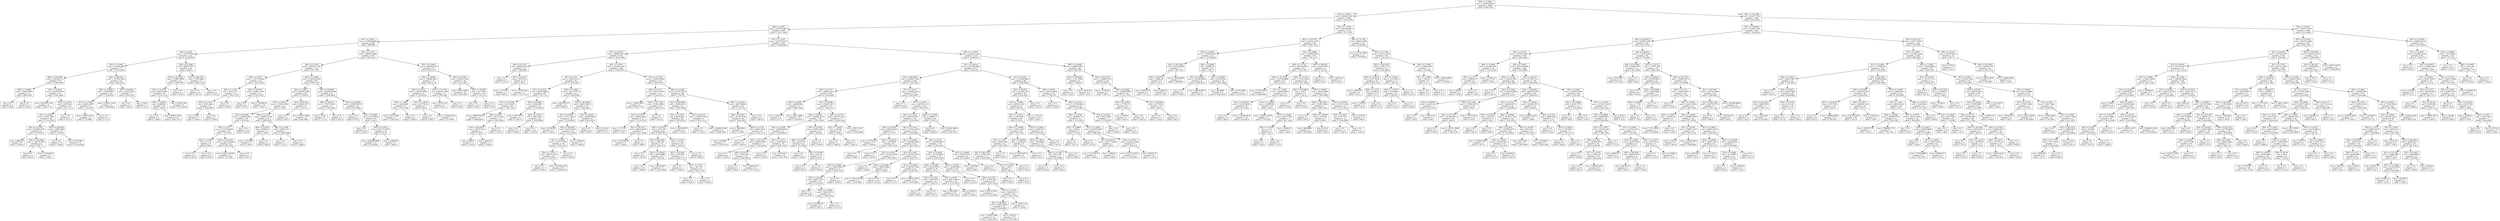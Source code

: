 digraph Tree {
node [shape=box] ;
0 [label="X[0] <= 0.3482\nmse = 332840.9158\nsamples = 2000\nvalue = 996.6795"] ;
1 [label="X[1] <= 0.9523\nmse = 300822.5147\nsamples = 1061\nvalue = 1159.1678"] ;
0 -> 1 [labeldistance=2.5, labelangle=45, headlabel="True"] ;
2 [label="X[8] <= 6.803\nmse = 279970.5665\nsamples = 909\nvalue = 1231.3366"] ;
1 -> 2 ;
3 [label="X[1] <= 0.8297\nmse = 313830.9998\nsamples = 286\nvalue = 984.986"] ;
2 -> 3 ;
4 [label="X[3] <= 0.592\nmse = 247079.691\nsamples = 121\nvalue = 1229.8595"] ;
3 -> 4 ;
5 [label="X[3] <= 0.5082\nmse = 273401.608\nsamples = 77\nvalue = 1078.6364"] ;
4 -> 5 ;
6 [label="X[2] <= 82.9978\nmse = 230194.515\nsamples = 56\nvalue = 1248.1964"] ;
5 -> 6 ;
7 [label="X[8] <= 2.8959\nmse = 72061.8843\nsamples = 11\nvalue = 660.5455"] ;
6 -> 7 ;
8 [label="mse = 0.0\nsamples = 9\nvalue = 534.0"] ;
7 -> 8 ;
9 [label="mse = 0.0\nsamples = 2\nvalue = 1230.0"] ;
7 -> 9 ;
10 [label="X[1] <= 0.8203\nmse = 163799.5091\nsamples = 45\nvalue = 1391.8444"] ;
6 -> 10 ;
11 [label="mse = 425708.1728\nsamples = 9\nvalue = 1050.7778"] ;
10 -> 11 ;
12 [label="X[3] <= 0.4475\nmse = 61970.321\nsamples = 36\nvalue = 1477.1111"] ;
10 -> 12 ;
13 [label="X[1] <= 0.8203\nmse = 51247.6657\nsamples = 33\nvalue = 1514.0303"] ;
12 -> 13 ;
14 [label="X[4] <= 42.3527\nmse = 181082.3594\nsamples = 8\nvalue = 1379.875"] ;
13 -> 14 ;
15 [label="mse = 59643.0\nsamples = 4\nvalue = 1662.0"] ;
14 -> 15 ;
16 [label="X[2] <= 84.2562\nmse = 143332.6875\nsamples = 4\nvalue = 1097.75"] ;
14 -> 16 ;
17 [label="mse = 0.0\nsamples = 2\nvalue = 805.0"] ;
16 -> 17 ;
18 [label="mse = 115260.25\nsamples = 2\nvalue = 1390.5"] ;
16 -> 18 ;
19 [label="X[2] <= 86.0659\nmse = 2098.3584\nsamples = 25\nvalue = 1556.96"] ;
13 -> 19 ;
20 [label="mse = 0.0\nsamples = 14\nvalue = 1569.0"] ;
19 -> 20 ;
21 [label="mse = 4349.686\nsamples = 11\nvalue = 1541.6364"] ;
19 -> 21 ;
22 [label="mse = 0.0\nsamples = 3\nvalue = 1071.0"] ;
12 -> 22 ;
23 [label="X[4] <= 88.8311\nmse = 107503.3923\nsamples = 21\nvalue = 626.4762"] ;
5 -> 23 ;
24 [label="X[8] <= 2.8646\nmse = 70500.0867\nsamples = 14\nvalue = 792.6429"] ;
23 -> 24 ;
25 [label="X[7] <= 3.7248\nmse = 24054.9587\nsamples = 11\nvalue = 723.3636"] ;
24 -> 25 ;
26 [label="mse = 43867.2222\nsamples = 6\nvalue = 733.6667"] ;
25 -> 26 ;
27 [label="mse = 0.0\nsamples = 5\nvalue = 711.0"] ;
25 -> 27 ;
28 [label="mse = 158672.2222\nsamples = 3\nvalue = 1046.6667"] ;
24 -> 28 ;
29 [label="X[7] <= 0.9854\nmse = 15841.8367\nsamples = 7\nvalue = 294.1429"] ;
23 -> 29 ;
30 [label="mse = 0.0\nsamples = 2\nvalue = 492.0"] ;
29 -> 30 ;
31 [label="mse = 256.0\nsamples = 5\nvalue = 215.0"] ;
29 -> 31 ;
32 [label="X[0] <= 0.2586\nmse = 90961.9773\nsamples = 44\nvalue = 1494.5"] ;
4 -> 32 ;
33 [label="X[2] <= 85.5032\nmse = 53987.6899\nsamples = 31\nvalue = 1348.7097"] ;
32 -> 33 ;
34 [label="X[6] <= 0.4079\nmse = 48435.3841\nsamples = 29\nvalue = 1373.1724"] ;
33 -> 34 ;
35 [label="X[4] <= 0.9203\nmse = 29668.01\nsamples = 20\nvalue = 1443.7"] ;
34 -> 35 ;
36 [label="mse = 0.0\nsamples = 6\nvalue = 1388.0"] ;
35 -> 36 ;
37 [label="mse = 40483.3878\nsamples = 14\nvalue = 1467.5714"] ;
35 -> 37 ;
38 [label="mse = 54523.358\nsamples = 9\nvalue = 1216.4444"] ;
34 -> 38 ;
39 [label="mse = 0.0\nsamples = 2\nvalue = 994.0"] ;
33 -> 39 ;
40 [label="X[2] <= 88.2791\nmse = 7583.6686\nsamples = 13\nvalue = 1842.1538"] ;
32 -> 40 ;
41 [label="mse = 0.0\nsamples = 8\nvalue = 1911.0"] ;
40 -> 41 ;
42 [label="mse = 0.0\nsamples = 5\nvalue = 1732.0"] ;
40 -> 42 ;
43 [label="X[5] <= 5.2701\nmse = 286562.2908\nsamples = 165\nvalue = 805.4121"] ;
3 -> 43 ;
44 [label="X[0] <= 0.1418\nmse = 258792.1198\nsamples = 114\nvalue = 951.3421"] ;
43 -> 44 ;
45 [label="X[6] <= 1.3417\nmse = 118731.9849\nsamples = 23\nvalue = 1413.5652"] ;
44 -> 45 ;
46 [label="X[5] <= 1.1537\nmse = 6475.4711\nsamples = 11\nvalue = 1611.7273"] ;
45 -> 46 ;
47 [label="X[0] <= 0.1319\nmse = 4762.4444\nsamples = 9\nvalue = 1635.6667"] ;
46 -> 47 ;
48 [label="mse = 256.0\nsamples = 2\nvalue = 1764.0"] ;
47 -> 48 ;
49 [label="mse = 0.0\nsamples = 7\nvalue = 1599.0"] ;
47 -> 49 ;
50 [label="mse = 0.0\nsamples = 2\nvalue = 1504.0"] ;
46 -> 50 ;
51 [label="X[4] <= 28.5537\nmse = 152641.7431\nsamples = 12\nvalue = 1231.9167"] ;
45 -> 51 ;
52 [label="mse = 0.0\nsamples = 2\nvalue = 875.0"] ;
51 -> 52 ;
53 [label="mse = 152596.61\nsamples = 10\nvalue = 1303.3"] ;
51 -> 53 ;
54 [label="X[0] <= 0.2804\nmse = 226544.2058\nsamples = 91\nvalue = 834.5165"] ;
44 -> 54 ;
55 [label="X[5] <= 3.6878\nmse = 169503.2389\nsamples = 60\nvalue = 719.8333"] ;
54 -> 55 ;
56 [label="X[6] <= 0.6141\nmse = 170635.0769\nsamples = 52\nvalue = 766.0"] ;
55 -> 56 ;
57 [label="X[3] <= 0.6388\nmse = 118465.1944\nsamples = 40\nvalue = 676.425"] ;
56 -> 57 ;
58 [label="X[3] <= 0.52\nmse = 131833.6456\nsamples = 30\nvalue = 757.2333"] ;
57 -> 58 ;
59 [label="X[5] <= 1.0937\nmse = 72.25\nsamples = 8\nvalue = 949.5"] ;
58 -> 59 ;
60 [label="mse = 0.0\nsamples = 4\nvalue = 941.0"] ;
59 -> 60 ;
61 [label="mse = 0.0\nsamples = 4\nvalue = 958.0"] ;
59 -> 61 ;
62 [label="X[2] <= 83.2615\nmse = 161416.3988\nsamples = 22\nvalue = 687.3182"] ;
58 -> 62 ;
63 [label="mse = 236114.9156\nsamples = 15\nvalue = 701.4667"] ;
62 -> 63 ;
64 [label="mse = 0.0\nsamples = 7\nvalue = 657.0"] ;
62 -> 64 ;
65 [label="mse = 0.0\nsamples = 10\nvalue = 434.0"] ;
57 -> 65 ;
66 [label="X[8] <= 2.1257\nmse = 228637.0764\nsamples = 12\nvalue = 1064.5833"] ;
56 -> 66 ;
67 [label="X[6] <= 0.9162\nmse = 60067.6\nsamples = 5\nvalue = 558.0"] ;
66 -> 67 ;
68 [label="mse = 112.6667\nsamples = 3\nvalue = 358.0"] ;
67 -> 68 ;
69 [label="mse = 0.0\nsamples = 2\nvalue = 858.0"] ;
67 -> 69 ;
70 [label="X[0] <= 0.1658\nmse = 34807.102\nsamples = 7\nvalue = 1426.4286"] ;
66 -> 70 ;
71 [label="mse = 0.0\nsamples = 3\nvalue = 1211.0"] ;
70 -> 71 ;
72 [label="mse = 0.0\nsamples = 4\nvalue = 1588.0"] ;
70 -> 72 ;
73 [label="X[4] <= 69.334\nmse = 58242.4375\nsamples = 8\nvalue = 419.75"] ;
55 -> 73 ;
74 [label="mse = 0.0\nsamples = 2\nvalue = 234.0"] ;
73 -> 74 ;
75 [label="mse = 62321.8889\nsamples = 6\nvalue = 481.6667"] ;
73 -> 75 ;
76 [label="X[2] <= 85.8907\nmse = 262220.6368\nsamples = 31\nvalue = 1056.4839"] ;
54 -> 76 ;
77 [label="X[6] <= 0.6279\nmse = 178575.8025\nsamples = 9\nvalue = 1393.4444"] ;
76 -> 77 ;
78 [label="mse = 23.04\nsamples = 5\nvalue = 1771.4"] ;
77 -> 78 ;
79 [label="mse = 0.0\nsamples = 4\nvalue = 921.0"] ;
77 -> 79 ;
80 [label="X[2] <= 87.8083\nmse = 230987.8678\nsamples = 22\nvalue = 918.6364"] ;
76 -> 80 ;
81 [label="mse = 0.0\nsamples = 2\nvalue = 673.0"] ;
80 -> 81 ;
82 [label="X[3] <= 0.4867\nmse = 247449.56\nsamples = 20\nvalue = 943.2"] ;
80 -> 82 ;
83 [label="mse = 0.0\nsamples = 4\nvalue = 1027.0"] ;
82 -> 83 ;
84 [label="X[6] <= 0.3512\nmse = 307117.4375\nsamples = 16\nvalue = 922.25"] ;
82 -> 84 ;
85 [label="mse = 336498.8889\nsamples = 12\nvalue = 913.6667"] ;
84 -> 85 ;
86 [label="mse = 218089.0\nsamples = 4\nvalue = 948.0"] ;
84 -> 86 ;
87 [label="X[3] <= 0.5644\nmse = 194630.8358\nsamples = 51\nvalue = 479.2157"] ;
43 -> 87 ;
88 [label="X[8] <= 3.6399\nmse = 169848.4567\nsamples = 17\nvalue = 983.1176"] ;
87 -> 88 ;
89 [label="X[0] <= 0.1525\nmse = 136303.9669\nsamples = 11\nvalue = 1159.8182"] ;
88 -> 89 ;
90 [label="X[6] <= 1.468\nmse = 1408.8056\nsamples = 6\nvalue = 1311.1667"] ;
89 -> 90 ;
91 [label="mse = 2357.5556\nsamples = 3\nvalue = 1326.3333"] ;
90 -> 91 ;
92 [label="mse = 0.0\nsamples = 3\nvalue = 1296.0"] ;
90 -> 92 ;
93 [label="X[6] <= 1.2874\nmse = 237705.36\nsamples = 5\nvalue = 978.2"] ;
89 -> 93 ;
94 [label="mse = 0.0\nsamples = 2\nvalue = 1309.0"] ;
93 -> 94 ;
95 [label="mse = 274588.2222\nsamples = 3\nvalue = 757.6667"] ;
93 -> 95 ;
96 [label="X[5] <= 14.1763\nmse = 69160.1389\nsamples = 6\nvalue = 659.1667"] ;
88 -> 96 ;
97 [label="mse = 87912.25\nsamples = 2\nvalue = 941.5"] ;
96 -> 97 ;
98 [label="mse = 0.0\nsamples = 4\nvalue = 518.0"] ;
96 -> 98 ;
99 [label="X[0] <= 0.2285\nmse = 16584.1358\nsamples = 34\nvalue = 227.2647"] ;
87 -> 99 ;
100 [label="mse = 4443.1389\nsamples = 18\nvalue = 339.1667"] ;
99 -> 100 ;
101 [label="X[4] <= 55.698\nmse = 307.2344\nsamples = 16\nvalue = 101.375"] ;
99 -> 101 ;
102 [label="mse = 0.0\nsamples = 14\nvalue = 108.0"] ;
101 -> 102 ;
103 [label="mse = 0.0\nsamples = 2\nvalue = 55.0"] ;
101 -> 103 ;
104 [label="X[7] <= 1.5537\nmse = 223776.2353\nsamples = 623\nvalue = 1344.4286"] ;
2 -> 104 ;
105 [label="X[7] <= 0.4533\nmse = 166945.8572\nsamples = 244\nvalue = 1524.2008"] ;
104 -> 105 ;
106 [label="X[0] <= 0.1191\nmse = 92949.1822\nsamples = 15\nvalue = 886.8667"] ;
105 -> 106 ;
107 [label="mse = 0.0\nsamples = 5\nvalue = 1272.0"] ;
106 -> 107 ;
108 [label="X[3] <= 0.6127\nmse = 28178.01\nsamples = 10\nvalue = 694.3"] ;
106 -> 108 ;
109 [label="mse = 13778.0\nsamples = 3\nvalue = 654.0"] ;
108 -> 109 ;
110 [label="mse = 33355.102\nsamples = 7\nvalue = 711.5714"] ;
108 -> 110 ;
111 [label="X[3] <= 0.5672\nmse = 143443.3597\nsamples = 229\nvalue = 1565.9476"] ;
105 -> 111 ;
112 [label="X[7] <= 0.707\nmse = 144023.0713\nsamples = 97\nvalue = 1439.2887"] ;
111 -> 112 ;
113 [label="X[7] <= 0.6312\nmse = 48783.8484\nsamples = 50\nvalue = 1677.54"] ;
112 -> 113 ;
114 [label="X[2] <= 81.4538\nmse = 61153.0255\nsamples = 28\nvalue = 1597.7857"] ;
113 -> 114 ;
115 [label="mse = 68607.6332\nsamples = 17\nvalue = 1690.8824"] ;
114 -> 115 ;
116 [label="X[6] <= 0.647\nmse = 15537.3554\nsamples = 11\nvalue = 1453.9091"] ;
114 -> 116 ;
117 [label="X[2] <= 86.2641\nmse = 14872.5714\nsamples = 7\nvalue = 1395.0"] ;
116 -> 117 ;
118 [label="mse = 4489.0\nsamples = 2\nvalue = 1222.0"] ;
117 -> 118 ;
119 [label="mse = 2265.76\nsamples = 5\nvalue = 1464.2"] ;
117 -> 119 ;
120 [label="mse = 0.0\nsamples = 4\nvalue = 1557.0"] ;
116 -> 120 ;
121 [label="X[3] <= 0.4096\nmse = 14642.407\nsamples = 22\nvalue = 1779.0455"] ;
113 -> 121 ;
122 [label="mse = 567.1875\nsamples = 4\nvalue = 1545.75"] ;
121 -> 122 ;
123 [label="X[6] <= 0.1876\nmse = 2987.6543\nsamples = 18\nvalue = 1830.8889"] ;
121 -> 123 ;
124 [label="mse = 0.0\nsamples = 8\nvalue = 1892.0"] ;
123 -> 124 ;
125 [label="mse = 0.0\nsamples = 10\nvalue = 1782.0"] ;
123 -> 125 ;
126 [label="X[6] <= 0.3408\nmse = 120713.0774\nsamples = 47\nvalue = 1185.8298"] ;
112 -> 126 ;
127 [label="mse = 29335.9375\nsamples = 8\nvalue = 808.25"] ;
126 -> 127 ;
128 [label="X[4] <= 46.2668\nmse = 104213.8435\nsamples = 39\nvalue = 1263.2821"] ;
126 -> 128 ;
129 [label="X[1] <= 0.8291\nmse = 77311.9614\nsamples = 33\nvalue = 1339.9091"] ;
128 -> 129 ;
130 [label="mse = 22740.64\nsamples = 5\nvalue = 1492.4"] ;
129 -> 130 ;
131 [label="X[2] <= 84.5807\nmse = 82162.9324\nsamples = 28\nvalue = 1312.6786"] ;
129 -> 131 ;
132 [label="X[7] <= 0.8963\nmse = 81273.7944\nsamples = 26\nvalue = 1332.1154"] ;
131 -> 132 ;
133 [label="X[4] <= 7.0574\nmse = 85651.4149\nsamples = 24\nvalue = 1318.5417"] ;
132 -> 133 ;
134 [label="mse = 0.0\nsamples = 3\nvalue = 1385.0"] ;
133 -> 134 ;
135 [label="mse = 97166.2358\nsamples = 21\nvalue = 1309.0476"] ;
133 -> 135 ;
136 [label="mse = 0.0\nsamples = 2\nvalue = 1495.0"] ;
132 -> 136 ;
137 [label="mse = 24964.0\nsamples = 2\nvalue = 1060.0"] ;
131 -> 137 ;
138 [label="X[1] <= 0.8472\nmse = 42260.8056\nsamples = 6\nvalue = 841.8333"] ;
128 -> 138 ;
139 [label="mse = 0.0\nsamples = 4\nvalue = 987.0"] ;
138 -> 139 ;
140 [label="mse = 342.25\nsamples = 2\nvalue = 551.5"] ;
138 -> 140 ;
141 [label="X[7] <= 0.7418\nmse = 122565.5828\nsamples = 132\nvalue = 1659.0227"] ;
111 -> 141 ;
142 [label="X[6] <= 0.1151\nmse = 178724.7803\nsamples = 32\nvalue = 1319.0312"] ;
141 -> 142 ;
143 [label="mse = 11687.5062\nsamples = 9\nvalue = 1903.7778"] ;
142 -> 143 ;
144 [label="X[2] <= 87.7164\nmse = 57933.3006\nsamples = 23\nvalue = 1090.2174"] ;
142 -> 144 ;
145 [label="X[3] <= 0.6765\nmse = 39894.6304\nsamples = 21\nvalue = 1135.4762"] ;
144 -> 145 ;
146 [label="mse = 1173.25\nsamples = 14\nvalue = 1194.5"] ;
145 -> 146 ;
147 [label="X[2] <= 82.4271\nmse = 96434.5306\nsamples = 7\nvalue = 1017.4286"] ;
145 -> 147 ;
148 [label="mse = 127020.96\nsamples = 5\nvalue = 1065.2"] ;
147 -> 148 ;
149 [label="mse = 0.0\nsamples = 2\nvalue = 898.0"] ;
147 -> 149 ;
150 [label="mse = 0.0\nsamples = 2\nvalue = 615.0"] ;
144 -> 150 ;
151 [label="X[0] <= 0.1885\nmse = 55767.6476\nsamples = 100\nvalue = 1767.82"] ;
141 -> 151 ;
152 [label="X[2] <= 88.5649\nmse = 33209.4713\nsamples = 75\nvalue = 1847.9067"] ;
151 -> 152 ;
153 [label="X[3] <= 0.6757\nmse = 6044.8937\nsamples = 66\nvalue = 1879.6515"] ;
152 -> 153 ;
154 [label="X[6] <= 0.5423\nmse = 3353.128\nsamples = 62\nvalue = 1890.9677"] ;
153 -> 154 ;
155 [label="X[2] <= 82.3442\nmse = 2799.702\nsamples = 37\nvalue = 1922.973"] ;
154 -> 155 ;
156 [label="mse = 0.0\nsamples = 12\nvalue = 1876.0"] ;
155 -> 156 ;
157 [label="X[4] <= 12.9234\nmse = 2576.0896\nsamples = 25\nvalue = 1945.52"] ;
155 -> 157 ;
158 [label="mse = 0.0\nsamples = 14\nvalue = 1960.0"] ;
157 -> 158 ;
159 [label="mse = 5248.2645\nsamples = 11\nvalue = 1927.0909"] ;
157 -> 159 ;
160 [label="X[3] <= 0.619\nmse = 412.48\nsamples = 25\nvalue = 1843.6"] ;
154 -> 160 ;
161 [label="X[2] <= 83.464\nmse = 194.5744\nsamples = 17\nvalue = 1832.1176"] ;
160 -> 161 ;
162 [label="mse = 0.0\nsamples = 3\nvalue = 1806.0"] ;
161 -> 162 ;
163 [label="X[7] <= 0.7917\nmse = 58.7755\nsamples = 14\nvalue = 1837.7143"] ;
161 -> 163 ;
164 [label="mse = 0.0\nsamples = 9\nvalue = 1832.0"] ;
163 -> 164 ;
165 [label="mse = 0.0\nsamples = 5\nvalue = 1848.0"] ;
163 -> 165 ;
166 [label="mse = 0.0\nsamples = 8\nvalue = 1868.0"] ;
160 -> 166 ;
167 [label="mse = 15016.6875\nsamples = 4\nvalue = 1704.25"] ;
153 -> 167 ;
168 [label="X[3] <= 0.6115\nmse = 170832.5432\nsamples = 9\nvalue = 1615.1111"] ;
152 -> 168 ;
169 [label="mse = 0.0\nsamples = 3\nvalue = 1749.0"] ;
168 -> 169 ;
170 [label="mse = 242804.1389\nsamples = 6\nvalue = 1548.1667"] ;
168 -> 170 ;
171 [label="X[8] <= 19.0261\nmse = 46475.6864\nsamples = 25\nvalue = 1527.56"] ;
151 -> 171 ;
172 [label="X[6] <= 0.5423\nmse = 47324.9184\nsamples = 14\nvalue = 1402.2857"] ;
171 -> 172 ;
173 [label="mse = 29859.84\nsamples = 5\nvalue = 1168.6"] ;
172 -> 173 ;
174 [label="X[0] <= 0.2779\nmse = 9834.7654\nsamples = 9\nvalue = 1532.1111"] ;
172 -> 174 ;
175 [label="mse = 10.8889\nsamples = 3\nvalue = 1672.3333"] ;
174 -> 175 ;
176 [label="mse = 0.0\nsamples = 6\nvalue = 1462.0"] ;
174 -> 176 ;
177 [label="mse = 0.0\nsamples = 11\nvalue = 1687.0"] ;
171 -> 177 ;
178 [label="X[5] <= 11.4471\nmse = 226162.1343\nsamples = 379\nvalue = 1228.6913"] ;
104 -> 178 ;
179 [label="X[1] <= 0.8314\nmse = 210109.2064\nsamples = 351\nvalue = 1260.114"] ;
178 -> 179 ;
180 [label="X[2] <= 86.6635\nmse = 204005.1508\nsamples = 265\nvalue = 1325.4302"] ;
179 -> 180 ;
181 [label="X[3] <= 0.5127\nmse = 188963.3414\nsamples = 90\nvalue = 1164.9444"] ;
180 -> 181 ;
182 [label="X[6] <= 0.6499\nmse = 24966.699\nsamples = 17\nvalue = 649.3529"] ;
181 -> 182 ;
183 [label="mse = 14910.75\nsamples = 4\nvalue = 417.5"] ;
182 -> 183 ;
184 [label="mse = 6431.2899\nsamples = 13\nvalue = 720.6923"] ;
182 -> 184 ;
185 [label="X[3] <= 0.6968\nmse = 150831.0272\nsamples = 73\nvalue = 1285.0137"] ;
181 -> 185 ;
186 [label="X[8] <= 9.8745\nmse = 124650.1671\nsamples = 56\nvalue = 1181.3929"] ;
185 -> 186 ;
187 [label="X[0] <= 0.1658\nmse = 102099.8293\nsamples = 31\nvalue = 1394.9032"] ;
186 -> 187 ;
188 [label="X[2] <= 81.4214\nmse = 48825.8547\nsamples = 17\nvalue = 1163.2941"] ;
187 -> 188 ;
189 [label="mse = 0.0\nsamples = 4\nvalue = 1539.0"] ;
188 -> 189 ;
190 [label="X[8] <= 8.4155\nmse = 7053.1361\nsamples = 13\nvalue = 1047.6923"] ;
188 -> 190 ;
191 [label="mse = 0.0\nsamples = 2\nvalue = 885.0"] ;
190 -> 191 ;
192 [label="mse = 2648.0165\nsamples = 11\nvalue = 1077.2727"] ;
190 -> 192 ;
193 [label="X[7] <= 2.3311\nmse = 22556.2653\nsamples = 14\nvalue = 1676.1429"] ;
187 -> 193 ;
194 [label="mse = 0.0\nsamples = 5\nvalue = 1476.0"] ;
193 -> 194 ;
195 [label="mse = 470.2222\nsamples = 9\nvalue = 1787.3333"] ;
193 -> 195 ;
196 [label="X[3] <= 0.6705\nmse = 25991.0304\nsamples = 25\nvalue = 916.64"] ;
186 -> 196 ;
197 [label="X[6] <= 0.5423\nmse = 2636.157\nsamples = 22\nvalue = 973.4545"] ;
196 -> 197 ;
198 [label="mse = 0.0\nsamples = 7\nvalue = 1040.0"] ;
197 -> 198 ;
199 [label="X[2] <= 85.063\nmse = 835.44\nsamples = 15\nvalue = 942.4"] ;
197 -> 199 ;
200 [label="mse = 0.0\nsamples = 6\nvalue = 907.0"] ;
199 -> 200 ;
201 [label="mse = 0.0\nsamples = 9\nvalue = 966.0"] ;
199 -> 201 ;
202 [label="mse = 0.0\nsamples = 3\nvalue = 500.0"] ;
196 -> 202 ;
203 [label="X[0] <= 0.2779\nmse = 85191.5225\nsamples = 17\nvalue = 1626.3529"] ;
185 -> 203 ;
204 [label="X[7] <= 3.2487\nmse = 120.96\nsamples = 10\nvalue = 1848.2"] ;
203 -> 204 ;
205 [label="mse = 0.0\nsamples = 3\nvalue = 1865.0"] ;
204 -> 205 ;
206 [label="mse = 0.0\nsamples = 7\nvalue = 1841.0"] ;
204 -> 206 ;
207 [label="mse = 35971.102\nsamples = 7\nvalue = 1309.4286"] ;
203 -> 207 ;
208 [label="X[7] <= 1.9117\nmse = 191683.0503\nsamples = 175\nvalue = 1407.9657"] ;
180 -> 208 ;
209 [label="mse = 0.0\nsamples = 14\nvalue = 1928.0"] ;
208 -> 209 ;
210 [label="X[7] <= 4.3671\nmse = 182790.1153\nsamples = 161\nvalue = 1362.7453"] ;
208 -> 210 ;
211 [label="X[0] <= 0.1239\nmse = 184193.5387\nsamples = 141\nvalue = 1319.1206"] ;
210 -> 211 ;
212 [label="X[6] <= 0.3445\nmse = 99523.8182\nsamples = 11\nvalue = 1757.0"] ;
211 -> 212 ;
213 [label="mse = 173722.24\nsamples = 5\nvalue = 1600.6"] ;
212 -> 213 ;
214 [label="X[4] <= 39.6175\nmse = 320.8889\nsamples = 6\nvalue = 1887.3333"] ;
212 -> 214 ;
215 [label="mse = 0.0\nsamples = 2\nvalue = 1862.0"] ;
214 -> 215 ;
216 [label="mse = 0.0\nsamples = 4\nvalue = 1900.0"] ;
214 -> 216 ;
217 [label="X[3] <= 0.5014\nmse = 173761.0798\nsamples = 130\nvalue = 1282.0692"] ;
211 -> 217 ;
218 [label="X[1] <= 0.8266\nmse = 164280.8266\nsamples = 51\nvalue = 1467.3922"] ;
217 -> 218 ;
219 [label="X[1] <= 0.8232\nmse = 191441.6332\nsamples = 17\nvalue = 1301.8824"] ;
218 -> 219 ;
220 [label="X[3] <= 0.4598\nmse = 55442.5956\nsamples = 15\nvalue = 1439.7333"] ;
219 -> 220 ;
221 [label="X[6] <= 0.2396\nmse = 48297.2431\nsamples = 12\nvalue = 1374.9167"] ;
220 -> 221 ;
222 [label="mse = 0.0\nsamples = 6\nvalue = 1468.0"] ;
221 -> 222 ;
223 [label="X[6] <= 0.5088\nmse = 79265.4722\nsamples = 6\nvalue = 1281.8333"] ;
221 -> 223 ;
224 [label="mse = 237656.25\nsamples = 2\nvalue = 1291.5"] ;
223 -> 224 ;
225 [label="mse = 0.0\nsamples = 4\nvalue = 1277.0"] ;
223 -> 225 ;
226 [label="mse = 0.0\nsamples = 3\nvalue = 1699.0"] ;
220 -> 226 ;
227 [label="mse = 0.0\nsamples = 2\nvalue = 268.0"] ;
219 -> 227 ;
228 [label="X[3] <= 0.4387\nmse = 130155.3019\nsamples = 34\nvalue = 1550.1471"] ;
218 -> 228 ;
229 [label="X[4] <= 26.3498\nmse = 38823.8462\nsamples = 13\nvalue = 1698.0"] ;
228 -> 229 ;
230 [label="mse = 125333.5556\nsamples = 3\nvalue = 1516.6667"] ;
229 -> 230 ;
231 [label="mse = 47.04\nsamples = 10\nvalue = 1752.4"] ;
229 -> 231 ;
232 [label="X[1] <= 0.8298\nmse = 164783.7596\nsamples = 21\nvalue = 1458.619"] ;
228 -> 232 ;
233 [label="mse = 0.0\nsamples = 7\nvalue = 1737.0"] ;
232 -> 233 ;
234 [label="mse = 189053.6735\nsamples = 14\nvalue = 1319.4286"] ;
232 -> 234 ;
235 [label="X[5] <= 2.979\nmse = 143395.9667\nsamples = 79\nvalue = 1162.4304"] ;
217 -> 235 ;
236 [label="X[3] <= 0.5609\nmse = 97102.8467\nsamples = 70\nvalue = 1240.4429"] ;
235 -> 236 ;
237 [label="X[0] <= 0.1885\nmse = 64329.8767\nsamples = 30\nvalue = 1012.3"] ;
236 -> 237 ;
238 [label="X[0] <= 0.1544\nmse = 7006.0165\nsamples = 11\nvalue = 738.2727"] ;
237 -> 238 ;
239 [label="mse = 0.0\nsamples = 4\nvalue = 849.0"] ;
238 -> 239 ;
240 [label="mse = 0.0\nsamples = 7\nvalue = 675.0"] ;
238 -> 240 ;
241 [label="X[6] <= 0.604\nmse = 28874.6814\nsamples = 19\nvalue = 1170.9474"] ;
237 -> 241 ;
242 [label="mse = 528.9796\nsamples = 14\nvalue = 1109.1429"] ;
241 -> 242 ;
243 [label="mse = 67600.0\nsamples = 5\nvalue = 1344.0"] ;
241 -> 243 ;
244 [label="X[6] <= 0.1544\nmse = 53368.0475\nsamples = 40\nvalue = 1411.55"] ;
236 -> 244 ;
245 [label="mse = 0.0\nsamples = 4\nvalue = 1535.0"] ;
244 -> 245 ;
246 [label="X[8] <= 9.9575\nmse = 57416.3611\nsamples = 36\nvalue = 1397.8333"] ;
244 -> 246 ;
247 [label="mse = 65225.3878\nsamples = 7\nvalue = 1333.4286"] ;
246 -> 247 ;
248 [label="X[5] <= 1.7245\nmse = 54288.5113\nsamples = 29\nvalue = 1413.3793"] ;
246 -> 248 ;
249 [label="X[2] <= 90.4593\nmse = 18825.8056\nsamples = 24\nvalue = 1420.6667"] ;
248 -> 249 ;
250 [label="mse = 37632.1389\nsamples = 12\nvalue = 1419.1667"] ;
249 -> 250 ;
251 [label="mse = 14.9722\nsamples = 12\nvalue = 1422.1667"] ;
249 -> 251 ;
252 [label="mse = 223031.04\nsamples = 5\nvalue = 1378.4"] ;
248 -> 252 ;
253 [label="X[7] <= 3.2894\nmse = 87956.2222\nsamples = 9\nvalue = 555.6667"] ;
235 -> 253 ;
254 [label="mse = 236196.0\nsamples = 2\nvalue = 908.0"] ;
253 -> 254 ;
255 [label="mse = 0.0\nsamples = 7\nvalue = 455.0"] ;
253 -> 255 ;
256 [label="X[4] <= 61.2945\nmse = 64889.11\nsamples = 20\nvalue = 1670.3"] ;
210 -> 256 ;
257 [label="mse = 0.0\nsamples = 4\nvalue = 1680.0"] ;
256 -> 257 ;
258 [label="mse = 81081.9844\nsamples = 16\nvalue = 1667.875"] ;
256 -> 258 ;
259 [label="X[1] <= 0.903\nmse = 175264.6865\nsamples = 86\nvalue = 1058.8488"] ;
179 -> 259 ;
260 [label="X[2] <= 90.878\nmse = 101956.405\nsamples = 54\nvalue = 914.2407"] ;
259 -> 260 ;
261 [label="X[5] <= 7.3406\nmse = 60502.1156\nsamples = 50\nvalue = 853.62"] ;
260 -> 261 ;
262 [label="X[7] <= 4.7032\nmse = 18278.99\nsamples = 40\nvalue = 750.6"] ;
261 -> 262 ;
263 [label="X[8] <= 12.8003\nmse = 12411.2521\nsamples = 19\nvalue = 637.1053"] ;
262 -> 263 ;
264 [label="X[3] <= 0.552\nmse = 3698.3314\nsamples = 13\nvalue = 584.7692"] ;
263 -> 264 ;
265 [label="X[2] <= 88.2728\nmse = 1390.5124\nsamples = 11\nvalue = 606.1818"] ;
264 -> 265 ;
266 [label="X[3] <= 0.4548\nmse = 300.0\nsamples = 7\nvalue = 580.0"] ;
265 -> 266 ;
267 [label="mse = 0.0\nsamples = 3\nvalue = 560.0"] ;
266 -> 267 ;
268 [label="mse = 0.0\nsamples = 4\nvalue = 595.0"] ;
266 -> 268 ;
269 [label="mse = 0.0\nsamples = 4\nvalue = 652.0"] ;
265 -> 269 ;
270 [label="mse = 0.0\nsamples = 2\nvalue = 467.0"] ;
264 -> 270 ;
271 [label="X[3] <= 0.6569\nmse = 12496.25\nsamples = 6\nvalue = 750.5"] ;
263 -> 271 ;
272 [label="mse = 15016.6875\nsamples = 4\nvalue = 715.25"] ;
271 -> 272 ;
273 [label="mse = 0.0\nsamples = 2\nvalue = 821.0"] ;
271 -> 273 ;
274 [label="X[0] <= 0.2681\nmse = 1389.2517\nsamples = 21\nvalue = 853.2857"] ;
262 -> 274 ;
275 [label="X[5] <= 1.4607\nmse = 360.8594\nsamples = 16\nvalue = 834.625"] ;
274 -> 275 ;
276 [label="X[8] <= 8.7026\nmse = 99.1736\nsamples = 11\nvalue = 823.0909"] ;
275 -> 276 ;
277 [label="mse = 0.0\nsamples = 6\nvalue = 814.0"] ;
276 -> 277 ;
278 [label="mse = 0.0\nsamples = 5\nvalue = 834.0"] ;
276 -> 278 ;
279 [label="mse = 0.0\nsamples = 5\nvalue = 860.0"] ;
275 -> 279 ;
280 [label="mse = 0.0\nsamples = 5\nvalue = 913.0"] ;
274 -> 280 ;
281 [label="mse = 17132.21\nsamples = 10\nvalue = 1265.7"] ;
261 -> 281 ;
282 [label="mse = 0.0\nsamples = 4\nvalue = 1672.0"] ;
260 -> 282 ;
283 [label="X[8] <= 9.856\nmse = 204135.4844\nsamples = 32\nvalue = 1302.875"] ;
259 -> 283 ;
284 [label="mse = 0.0\nsamples = 4\nvalue = 1888.0"] ;
283 -> 284 ;
285 [label="X[0] <= 0.2463\nmse = 177400.3469\nsamples = 28\nvalue = 1219.2857"] ;
283 -> 285 ;
286 [label="X[0] <= 0.1092\nmse = 188862.712\nsamples = 21\nvalue = 1113.619"] ;
285 -> 286 ;
287 [label="X[7] <= 4.6869\nmse = 882.0\nsamples = 6\nvalue = 1432.0"] ;
286 -> 287 ;
288 [label="mse = 0.0\nsamples = 4\nvalue = 1411.0"] ;
287 -> 288 ;
289 [label="mse = 0.0\nsamples = 2\nvalue = 1474.0"] ;
287 -> 289 ;
290 [label="X[7] <= 3.9405\nmse = 207289.7956\nsamples = 15\nvalue = 986.2667"] ;
286 -> 290 ;
291 [label="X[1] <= 0.9219\nmse = 162771.4286\nsamples = 7\nvalue = 847.0"] ;
290 -> 291 ;
292 [label="mse = 131333.76\nsamples = 5\nvalue = 1006.2"] ;
291 -> 292 ;
293 [label="mse = 19600.0\nsamples = 2\nvalue = 449.0"] ;
291 -> 293 ;
294 [label="X[4] <= 5.3619\nmse = 214423.1094\nsamples = 8\nvalue = 1108.125"] ;
290 -> 294 ;
295 [label="mse = 255374.2222\nsamples = 6\nvalue = 1100.6667"] ;
294 -> 295 ;
296 [label="mse = 90902.25\nsamples = 2\nvalue = 1130.5"] ;
294 -> 296 ;
297 [label="X[3] <= 0.4612\nmse = 9027.9184\nsamples = 7\nvalue = 1536.2857"] ;
285 -> 297 ;
298 [label="mse = 0.0\nsamples = 3\nvalue = 1646.0"] ;
297 -> 298 ;
299 [label="mse = 0.0\nsamples = 4\nvalue = 1454.0"] ;
297 -> 299 ;
300 [label="X[8] <= 9.4446\nmse = 259857.8827\nsamples = 28\nvalue = 834.7857"] ;
178 -> 300 ;
301 [label="X[2] <= 86.8283\nmse = 2121.8594\nsamples = 8\nvalue = 198.875"] ;
300 -> 301 ;
302 [label="mse = 0.0\nsamples = 6\nvalue = 222.0"] ;
301 -> 302 ;
303 [label="mse = 2070.25\nsamples = 2\nvalue = 129.5"] ;
301 -> 303 ;
304 [label="X[2] <= 85.2145\nmse = 136498.1275\nsamples = 20\nvalue = 1089.15"] ;
300 -> 304 ;
305 [label="mse = 71556.25\nsamples = 2\nvalue = 565.5"] ;
304 -> 305 ;
306 [label="X[3] <= 0.6046\nmse = 109860.8889\nsamples = 18\nvalue = 1147.3333"] ;
304 -> 306 ;
307 [label="X[0] <= 0.2095\nmse = 77764.75\nsamples = 8\nvalue = 1402.5"] ;
306 -> 307 ;
308 [label="mse = 1936.0\nsamples = 2\nvalue = 921.0"] ;
307 -> 308 ;
309 [label="mse = 0.0\nsamples = 6\nvalue = 1563.0"] ;
307 -> 309 ;
310 [label="X[2] <= 86.996\nmse = 41779.36\nsamples = 10\nvalue = 943.2"] ;
306 -> 310 ;
311 [label="mse = 0.0\nsamples = 2\nvalue = 1352.0"] ;
310 -> 311 ;
312 [label="mse = 0.0\nsamples = 8\nvalue = 841.0"] ;
310 -> 312 ;
313 [label="X[1] <= 1.1403\nmse = 208106.4675\nsamples = 152\nvalue = 727.5789"] ;
1 -> 313 ;
314 [label="X[2] <= 83.5752\nmse = 215431.1254\nsamples = 99\nvalue = 882.1616"] ;
313 -> 314 ;
315 [label="X[3] <= 0.6634\nmse = 197063.9443\nsamples = 32\nvalue = 1176.8438"] ;
314 -> 315 ;
316 [label="X[2] <= 82.5026\nmse = 93146.4898\nsamples = 7\nvalue = 497.7143"] ;
315 -> 316 ;
317 [label="X[6] <= 0.9578\nmse = 19962.25\nsamples = 4\nvalue = 735.5"] ;
316 -> 317 ;
318 [label="mse = 35910.25\nsamples = 2\nvalue = 711.5"] ;
317 -> 318 ;
319 [label="mse = 2862.25\nsamples = 2\nvalue = 759.5"] ;
317 -> 319 ;
320 [label="mse = 14816.8889\nsamples = 3\nvalue = 180.6667"] ;
316 -> 320 ;
321 [label="X[6] <= 0.3699\nmse = 60860.72\nsamples = 25\nvalue = 1367.0"] ;
315 -> 321 ;
322 [label="X[3] <= 0.6828\nmse = 143386.8056\nsamples = 6\nvalue = 1098.8333"] ;
321 -> 322 ;
323 [label="mse = 0.0\nsamples = 2\nvalue = 1493.0"] ;
322 -> 323 ;
324 [label="mse = 98554.6875\nsamples = 4\nvalue = 901.75"] ;
322 -> 324 ;
325 [label="X[0] <= 0.2056\nmse = 4918.9529\nsamples = 19\nvalue = 1451.6842"] ;
321 -> 325 ;
326 [label="mse = 86.8056\nsamples = 6\nvalue = 1391.8333"] ;
325 -> 326 ;
327 [label="mse = 4732.8284\nsamples = 13\nvalue = 1479.3077"] ;
325 -> 327 ;
328 [label="X[3] <= 0.6869\nmse = 162920.0642\nsamples = 67\nvalue = 741.4179"] ;
314 -> 328 ;
329 [label="X[8] <= 5.1729\nmse = 149136.6304\nsamples = 63\nvalue = 778.1905"] ;
328 -> 329 ;
330 [label="X[4] <= 35.7358\nmse = 152118.8649\nsamples = 37\nvalue = 638.0"] ;
329 -> 330 ;
331 [label="mse = 67222.2222\nsamples = 3\nvalue = 1086.6667"] ;
330 -> 331 ;
332 [label="X[1] <= 1.0294\nmse = 140280.5952\nsamples = 34\nvalue = 598.4118"] ;
330 -> 332 ;
333 [label="X[2] <= 85.5875\nmse = 121285.4983\nsamples = 24\nvalue = 673.5417"] ;
332 -> 333 ;
334 [label="mse = 0.0\nsamples = 5\nvalue = 862.0"] ;
333 -> 334 ;
335 [label="mse = 141396.6814\nsamples = 19\nvalue = 623.9474"] ;
333 -> 335 ;
336 [label="X[7] <= 2.4689\nmse = 139809.69\nsamples = 10\nvalue = 418.1"] ;
332 -> 336 ;
337 [label="mse = 204373.5556\nsamples = 3\nvalue = 770.3333"] ;
336 -> 337 ;
338 [label="X[7] <= 3.5088\nmse = 36179.2653\nsamples = 7\nvalue = 267.1429"] ;
336 -> 338 ;
339 [label="X[0] <= 0.1508\nmse = 2.16\nsamples = 5\nvalue = 154.2"] ;
338 -> 339 ;
340 [label="mse = 0.0\nsamples = 2\nvalue = 156.0"] ;
339 -> 340 ;
341 [label="mse = 0.0\nsamples = 3\nvalue = 153.0"] ;
339 -> 341 ;
342 [label="mse = 15006.25\nsamples = 2\nvalue = 549.5"] ;
338 -> 342 ;
343 [label="X[0] <= 0.1138\nmse = 77123.4438\nsamples = 26\nvalue = 977.6923"] ;
329 -> 343 ;
344 [label="X[4] <= 84.0652\nmse = 144.0\nsamples = 4\nvalue = 541.0"] ;
343 -> 344 ;
345 [label="mse = 0.0\nsamples = 2\nvalue = 529.0"] ;
344 -> 345 ;
346 [label="mse = 0.0\nsamples = 2\nvalue = 553.0"] ;
344 -> 346 ;
347 [label="X[6] <= 0.6947\nmse = 50142.8099\nsamples = 22\nvalue = 1057.0909"] ;
343 -> 347 ;
348 [label="X[2] <= 86.3904\nmse = 23401.9184\nsamples = 7\nvalue = 806.7143"] ;
347 -> 348 ;
349 [label="mse = 0.0\nsamples = 2\nvalue = 587.0"] ;
348 -> 349 ;
350 [label="X[5] <= 15.6993\nmse = 5729.04\nsamples = 5\nvalue = 894.6"] ;
348 -> 350 ;
351 [label="mse = 490.8889\nsamples = 3\nvalue = 954.6667"] ;
350 -> 351 ;
352 [label="mse = 56.25\nsamples = 2\nvalue = 804.5"] ;
350 -> 352 ;
353 [label="X[0] <= 0.2056\nmse = 19715.1289\nsamples = 15\nvalue = 1173.9333"] ;
347 -> 353 ;
354 [label="X[3] <= 0.5427\nmse = 625.719\nsamples = 11\nvalue = 1240.0909"] ;
353 -> 354 ;
355 [label="mse = 0.0\nsamples = 4\nvalue = 1207.0"] ;
354 -> 355 ;
356 [label="mse = 0.0\nsamples = 7\nvalue = 1259.0"] ;
354 -> 356 ;
357 [label="mse = 27075.0\nsamples = 4\nvalue = 992.0"] ;
353 -> 357 ;
358 [label="X[4] <= 38.5057\nmse = 23276.1875\nsamples = 4\nvalue = 162.25"] ;
328 -> 358 ;
359 [label="mse = 0.0\nsamples = 2\nvalue = 82.0"] ;
358 -> 359 ;
360 [label="mse = 33672.25\nsamples = 2\nvalue = 242.5"] ;
358 -> 360 ;
361 [label="X[4] <= 22.726\nmse = 66413.1598\nsamples = 53\nvalue = 438.8302"] ;
313 -> 361 ;
362 [label="mse = 27710.7289\nsamples = 15\nvalue = 764.9333"] ;
361 -> 362 ;
363 [label="X[0] <= 0.1449\nmse = 23142.7258\nsamples = 38\nvalue = 310.1053"] ;
361 -> 363 ;
364 [label="X[4] <= 60.2558\nmse = 11997.153\nsamples = 31\nvalue = 359.4839"] ;
363 -> 364 ;
365 [label="X[4] <= 30.4178\nmse = 8111.8504\nsamples = 19\nvalue = 295.2105"] ;
364 -> 365 ;
366 [label="mse = 15854.25\nsamples = 4\nvalue = 234.5"] ;
365 -> 366 ;
367 [label="X[6] <= 1.6571\nmse = 4802.24\nsamples = 15\nvalue = 311.4"] ;
365 -> 367 ;
368 [label="mse = 12005.0\nsamples = 6\nvalue = 312.0"] ;
367 -> 368 ;
369 [label="mse = 0.0\nsamples = 9\nvalue = 311.0"] ;
367 -> 369 ;
370 [label="X[7] <= 4.0613\nmse = 1251.6875\nsamples = 12\nvalue = 461.25"] ;
364 -> 370 ;
371 [label="X[6] <= 1.0072\nmse = 474.6094\nsamples = 8\nvalue = 482.875"] ;
370 -> 371 ;
372 [label="mse = 0.0\nsamples = 3\nvalue = 511.0"] ;
371 -> 372 ;
373 [label="mse = 0.0\nsamples = 5\nvalue = 466.0"] ;
371 -> 373 ;
374 [label="mse = 0.0\nsamples = 4\nvalue = 418.0"] ;
370 -> 374 ;
375 [label="X[8] <= 3.2389\nmse = 13884.2449\nsamples = 7\nvalue = 91.4286"] ;
363 -> 375 ;
376 [label="X[7] <= 3.5081\nmse = 560.25\nsamples = 4\nvalue = 27.5"] ;
375 -> 376 ;
377 [label="mse = 16.0\nsamples = 2\nvalue = 4.0"] ;
376 -> 377 ;
378 [label="mse = 0.0\nsamples = 2\nvalue = 51.0"] ;
376 -> 378 ;
379 [label="mse = 18934.8889\nsamples = 3\nvalue = 176.6667"] ;
375 -> 379 ;
380 [label="X[4] <= 74.5399\nmse = 305477.7135\nsamples = 939\nvalue = 813.0799"] ;
0 -> 380 [labeldistance=2.5, labelangle=-45, headlabel="False"] ;
381 [label="X[5] <= 18.6834\nmse = 212837.1961\nsamples = 491\nvalue = 704.9022"] ;
380 -> 381 ;
382 [label="X[2] <= 86.9052\nmse = 234851.0781\nsamples = 267\nvalue = 812.9101"] ;
381 -> 382 ;
383 [label="X[0] <= 0.4129\nmse = 231025.5463\nsamples = 198\nvalue = 894.2828"] ;
382 -> 383 ;
384 [label="X[6] <= 0.4044\nmse = 61584.8395\nsamples = 18\nvalue = 1318.2222"] ;
383 -> 384 ;
385 [label="X[7] <= 2.755\nmse = 38928.75\nsamples = 8\nvalue = 1509.5"] ;
384 -> 385 ;
386 [label="mse = 1800.0\nsamples = 3\nvalue = 1762.0"] ;
385 -> 386 ;
387 [label="mse = 0.0\nsamples = 5\nvalue = 1358.0"] ;
385 -> 387 ;
388 [label="mse = 27024.16\nsamples = 10\nvalue = 1165.2"] ;
384 -> 388 ;
389 [label="X[8] <= 1.6823\nmse = 228199.9099\nsamples = 180\nvalue = 851.8889"] ;
383 -> 389 ;
390 [label="X[5] <= 1.3148\nmse = 162222.3817\nsamples = 44\nvalue = 580.0682"] ;
389 -> 390 ;
391 [label="mse = 0.0\nsamples = 7\nvalue = 931.0"] ;
390 -> 391 ;
392 [label="X[0] <= 0.7048\nmse = 165205.8948\nsamples = 37\nvalue = 513.6757"] ;
390 -> 392 ;
393 [label="X[6] <= 0.6958\nmse = 12421.102\nsamples = 7\nvalue = 783.5714"] ;
392 -> 393 ;
394 [label="mse = 0.0\nsamples = 5\nvalue = 760.0"] ;
393 -> 394 ;
395 [label="mse = 38612.25\nsamples = 2\nvalue = 842.5"] ;
393 -> 395 ;
396 [label="X[6] <= 0.1945\nmse = 179892.8767\nsamples = 30\nvalue = 450.7"] ;
392 -> 396 ;
397 [label="X[0] <= 0.7736\nmse = 101296.2875\nsamples = 20\nvalue = 409.25"] ;
396 -> 397 ;
398 [label="mse = 0.0\nsamples = 6\nvalue = 449.0"] ;
397 -> 398 ;
399 [label="mse = 143741.5969\nsamples = 14\nvalue = 392.2143"] ;
397 -> 399 ;
400 [label="mse = 326777.44\nsamples = 10\nvalue = 533.6"] ;
396 -> 400 ;
401 [label="X[1] <= 0.8337\nmse = 217907.3317\nsamples = 136\nvalue = 939.8309"] ;
389 -> 401 ;
402 [label="X[4] <= 40.8943\nmse = 206203.2168\nsamples = 88\nvalue = 1068.8523"] ;
401 -> 402 ;
403 [label="X[3] <= 0.4353\nmse = 182930.6371\nsamples = 38\nvalue = 1334.6842"] ;
402 -> 403 ;
404 [label="X[6] <= 0.1832\nmse = 4422.25\nsamples = 4\nvalue = 624.5"] ;
403 -> 404 ;
405 [label="mse = 0.0\nsamples = 2\nvalue = 691.0"] ;
404 -> 405 ;
406 [label="mse = 0.0\nsamples = 2\nvalue = 558.0"] ;
404 -> 406 ;
407 [label="X[8] <= 9.6089\nmse = 137614.1799\nsamples = 34\nvalue = 1418.2353"] ;
403 -> 407 ;
408 [label="X[6] <= 0.2916\nmse = 179436.3079\nsamples = 22\nvalue = 1310.6818"] ;
407 -> 408 ;
409 [label="mse = 315891.6875\nsamples = 4\nvalue = 704.75"] ;
408 -> 409 ;
410 [label="X[5] <= 5.8445\nmse = 49392.2222\nsamples = 18\nvalue = 1445.3333"] ;
408 -> 410 ;
411 [label="mse = 0.0\nsamples = 3\nvalue = 1337.0"] ;
410 -> 411 ;
412 [label="mse = 56454.0\nsamples = 15\nvalue = 1467.0"] ;
410 -> 412 ;
413 [label="X[4] <= 14.897\nmse = 852.2431\nsamples = 12\nvalue = 1615.4167"] ;
407 -> 413 ;
414 [label="mse = 997.5556\nsamples = 6\nvalue = 1605.6667"] ;
413 -> 414 ;
415 [label="mse = 516.8056\nsamples = 6\nvalue = 1625.1667"] ;
413 -> 415 ;
416 [label="X[8] <= 3.6216\nmse = 129366.7076\nsamples = 50\nvalue = 866.82"] ;
402 -> 416 ;
417 [label="mse = 28867.5135\nsamples = 37\nvalue = 1060.0"] ;
416 -> 417 ;
418 [label="X[6] <= 0.232\nmse = 6886.6154\nsamples = 13\nvalue = 317.0"] ;
416 -> 418 ;
419 [label="mse = 0.0\nsamples = 6\nvalue = 230.0"] ;
418 -> 419 ;
420 [label="X[3] <= 0.4618\nmse = 740.8163\nsamples = 7\nvalue = 391.5714"] ;
418 -> 420 ;
421 [label="mse = 0.0\nsamples = 4\nvalue = 368.0"] ;
420 -> 421 ;
422 [label="mse = 0.0\nsamples = 3\nvalue = 423.0"] ;
420 -> 422 ;
423 [label="X[1] <= 0.855\nmse = 152895.4566\nsamples = 48\nvalue = 703.2917"] ;
401 -> 423 ;
424 [label="X[2] <= 81.6696\nmse = 9419.7751\nsamples = 13\nvalue = 320.3846"] ;
423 -> 424 ;
425 [label="mse = 0.0\nsamples = 2\nvalue = 548.0"] ;
424 -> 425 ;
426 [label="mse = 0.0\nsamples = 11\nvalue = 279.0"] ;
424 -> 426 ;
427 [label="X[7] <= 4.2076\nmse = 131501.1069\nsamples = 35\nvalue = 845.5143"] ;
423 -> 427 ;
428 [label="X[6] <= 0.9698\nmse = 96689.0872\nsamples = 33\nvalue = 894.9394"] ;
427 -> 428 ;
429 [label="X[7] <= 4.1067\nmse = 61161.936\nsamples = 22\nvalue = 980.1364"] ;
428 -> 429 ;
430 [label="X[6] <= 0.182\nmse = 50386.8475\nsamples = 20\nvalue = 940.95"] ;
429 -> 430 ;
431 [label="mse = 0.0\nsamples = 2\nvalue = 1266.0"] ;
430 -> 431 ;
432 [label="X[7] <= 2.3376\nmse = 42941.25\nsamples = 18\nvalue = 904.8333"] ;
430 -> 432 ;
433 [label="mse = 0.0\nsamples = 10\nvalue = 945.0"] ;
432 -> 433 ;
434 [label="mse = 92080.2344\nsamples = 8\nvalue = 854.625"] ;
432 -> 434 ;
435 [label="mse = 0.0\nsamples = 2\nvalue = 1372.0"] ;
429 -> 435 ;
436 [label="X[7] <= 3.6607\nmse = 124192.2479\nsamples = 11\nvalue = 724.5455"] ;
428 -> 436 ;
437 [label="X[1] <= 1.0687\nmse = 84782.5833\nsamples = 6\nvalue = 567.5"] ;
436 -> 437 ;
438 [label="mse = 90601.0\nsamples = 2\nvalue = 355.0"] ;
437 -> 438 ;
439 [label="X[4] <= 50.2647\nmse = 48006.1875\nsamples = 4\nvalue = 673.75"] ;
437 -> 439 ;
440 [label="mse = 86142.25\nsamples = 2\nvalue = 603.5"] ;
439 -> 440 ;
441 [label="mse = 0.0\nsamples = 2\nvalue = 744.0"] ;
439 -> 441 ;
442 [label="X[7] <= 4.1051\nmse = 106372.8\nsamples = 5\nvalue = 913.0"] ;
436 -> 442 ;
443 [label="mse = 0.0\nsamples = 2\nvalue = 1153.0"] ;
442 -> 443 ;
444 [label="mse = 113288.0\nsamples = 3\nvalue = 753.0"] ;
442 -> 444 ;
445 [label="mse = 529.0\nsamples = 2\nvalue = 30.0"] ;
427 -> 445 ;
446 [label="X[2] <= 88.004\nmse = 172303.5455\nsamples = 69\nvalue = 579.4058"] ;
382 -> 446 ;
447 [label="X[4] <= 24.2402\nmse = 5084.6735\nsamples = 14\nvalue = 230.4286"] ;
446 -> 447 ;
448 [label="mse = 674.9722\nsamples = 12\nvalue = 257.8333"] ;
447 -> 448 ;
449 [label="mse = 0.0\nsamples = 2\nvalue = 66.0"] ;
447 -> 449 ;
450 [label="X[5] <= 2.8733\nmse = 175977.635\nsamples = 55\nvalue = 668.2364"] ;
446 -> 450 ;
451 [label="X[0] <= 0.6035\nmse = 62056.8521\nsamples = 13\nvalue = 436.6154"] ;
450 -> 451 ;
452 [label="mse = 0.0\nsamples = 6\nvalue = 700.0"] ;
451 -> 452 ;
453 [label="X[2] <= 90.6068\nmse = 4820.4082\nsamples = 7\nvalue = 210.8571"] ;
451 -> 453 ;
454 [label="X[3] <= 0.5983\nmse = 77.76\nsamples = 5\nvalue = 167.2"] ;
453 -> 454 ;
455 [label="mse = 0.0\nsamples = 2\nvalue = 178.0"] ;
454 -> 455 ;
456 [label="mse = 0.0\nsamples = 3\nvalue = 160.0"] ;
454 -> 456 ;
457 [label="mse = 0.0\nsamples = 2\nvalue = 320.0"] ;
453 -> 457 ;
458 [label="X[4] <= 36.4723\nmse = 189493.6378\nsamples = 42\nvalue = 739.9286"] ;
450 -> 458 ;
459 [label="X[6] <= 0.1321\nmse = 139016.0927\nsamples = 29\nvalue = 631.1034"] ;
458 -> 459 ;
460 [label="mse = 0.0\nsamples = 2\nvalue = 1219.0"] ;
459 -> 460 ;
461 [label="X[6] <= 0.5361\nmse = 121815.5062\nsamples = 27\nvalue = 587.5556"] ;
459 -> 461 ;
462 [label="X[6] <= 0.3601\nmse = 10530.24\nsamples = 5\nvalue = 217.4"] ;
461 -> 462 ;
463 [label="mse = 17174.2222\nsamples = 3\nvalue = 229.6667"] ;
462 -> 463 ;
464 [label="mse = 0.0\nsamples = 2\nvalue = 199.0"] ;
462 -> 464 ;
465 [label="X[0] <= 0.4928\nmse = 108890.5806\nsamples = 22\nvalue = 671.6818"] ;
461 -> 465 ;
466 [label="X[1] <= 0.8793\nmse = 139687.2222\nsamples = 6\nvalue = 903.3333"] ;
465 -> 466 ;
467 [label="mse = 1352.0\nsamples = 3\nvalue = 540.0"] ;
466 -> 467 ;
468 [label="mse = 14000.2222\nsamples = 3\nvalue = 1266.6667"] ;
466 -> 468 ;
469 [label="X[1] <= 0.8621\nmse = 69672.1523\nsamples = 16\nvalue = 584.8125"] ;
465 -> 469 ;
470 [label="X[0] <= 0.6928\nmse = 29950.2222\nsamples = 9\nvalue = 756.3333"] ;
469 -> 470 ;
471 [label="mse = 41616.0\nsamples = 5\nvalue = 795.0"] ;
470 -> 471 ;
472 [label="mse = 11163.0\nsamples = 4\nvalue = 708.0"] ;
470 -> 472 ;
473 [label="X[4] <= 32.0409\nmse = 34286.2041\nsamples = 7\nvalue = 364.2857"] ;
469 -> 473 ;
474 [label="X[3] <= 0.6496\nmse = 8173.6875\nsamples = 4\nvalue = 215.25"] ;
473 -> 474 ;
475 [label="mse = 0.0\nsamples = 2\nvalue = 296.0"] ;
474 -> 475 ;
476 [label="mse = 3306.25\nsamples = 2\nvalue = 134.5"] ;
474 -> 476 ;
477 [label="mse = 0.0\nsamples = 3\nvalue = 563.0"] ;
473 -> 477 ;
478 [label="X[2] <= 90.3837\nmse = 216744.3669\nsamples = 13\nvalue = 982.6923"] ;
458 -> 478 ;
479 [label="X[2] <= 88.1338\nmse = 140770.7755\nsamples = 7\nvalue = 783.7143"] ;
478 -> 479 ;
480 [label="mse = 0.0\nsamples = 3\nvalue = 996.0"] ;
479 -> 480 ;
481 [label="mse = 187200.75\nsamples = 4\nvalue = 624.5"] ;
479 -> 481 ;
482 [label="mse = 205299.8056\nsamples = 6\nvalue = 1214.8333"] ;
478 -> 482 ;
483 [label="X[5] <= 46.7315\nmse = 156117.9563\nsamples = 224\nvalue = 576.1607"] ;
381 -> 483 ;
484 [label="X[7] <= 2.6647\nmse = 157405.1294\nsamples = 208\nvalue = 600.2692"] ;
483 -> 484 ;
485 [label="X[7] <= 0.5861\nmse = 173390.201\nsamples = 134\nvalue = 555.0224"] ;
484 -> 485 ;
486 [label="X[0] <= 0.5825\nmse = 49610.2673\nsamples = 37\nvalue = 700.9459"] ;
485 -> 486 ;
487 [label="mse = 0.0\nsamples = 8\nvalue = 1031.0"] ;
486 -> 487 ;
488 [label="X[8] <= 6.9427\nmse = 24954.6445\nsamples = 29\nvalue = 609.8966"] ;
486 -> 488 ;
489 [label="X[2] <= 82.2219\nmse = 4684.7654\nsamples = 9\nvalue = 384.1111"] ;
488 -> 489 ;
490 [label="mse = 0.0\nsamples = 2\nvalue = 261.0"] ;
489 -> 490 ;
491 [label="mse = 455.6327\nsamples = 7\nvalue = 419.2857"] ;
489 -> 491 ;
492 [label="X[3] <= 0.6127\nmse = 812.25\nsamples = 20\nvalue = 711.5"] ;
488 -> 492 ;
493 [label="mse = 0.0\nsamples = 18\nvalue = 721.0"] ;
492 -> 493 ;
494 [label="mse = 0.0\nsamples = 2\nvalue = 626.0"] ;
492 -> 494 ;
495 [label="X[2] <= 84.3891\nmse = 209384.6842\nsamples = 97\nvalue = 499.3608"] ;
485 -> 495 ;
496 [label="X[6] <= 0.6958\nmse = 160993.5536\nsamples = 45\nvalue = 640.9556"] ;
495 -> 496 ;
497 [label="X[5] <= 35.9204\nmse = 50557.65\nsamples = 20\nvalue = 832.5"] ;
496 -> 497 ;
498 [label="mse = 0.0\nsamples = 6\nvalue = 925.0"] ;
497 -> 498 ;
499 [label="mse = 66986.6939\nsamples = 14\nvalue = 792.8571"] ;
497 -> 499 ;
500 [label="X[6] <= 0.8477\nmse = 196509.7216\nsamples = 25\nvalue = 487.72"] ;
496 -> 500 ;
501 [label="mse = 235170.6875\nsamples = 20\nvalue = 510.75"] ;
500 -> 501 ;
502 [label="mse = 31258.24\nsamples = 5\nvalue = 395.6"] ;
500 -> 502 ;
503 [label="X[3] <= 0.5495\nmse = 218896.9124\nsamples = 52\nvalue = 376.8269"] ;
495 -> 503 ;
504 [label="X[7] <= 1.616\nmse = 295328.5167\nsamples = 30\nvalue = 552.5"] ;
503 -> 504 ;
505 [label="X[6] <= 0.3846\nmse = 504406.9722\nsamples = 12\nvalue = 838.1667"] ;
504 -> 505 ;
506 [label="mse = 199757.76\nsamples = 5\nvalue = 952.2"] ;
505 -> 506 ;
507 [label="mse = 706090.7755\nsamples = 7\nvalue = 756.7143"] ;
505 -> 507 ;
508 [label="X[6] <= 0.0798\nmse = 65270.1636\nsamples = 18\nvalue = 362.0556"] ;
504 -> 508 ;
509 [label="mse = 0.0\nsamples = 3\nvalue = 610.0"] ;
508 -> 509 ;
510 [label="X[0] <= 0.4811\nmse = 63569.8489\nsamples = 15\nvalue = 312.4667"] ;
508 -> 510 ;
511 [label="mse = 0.0\nsamples = 7\nvalue = 164.0"] ;
510 -> 511 ;
512 [label="X[3] <= 0.4425\nmse = 83030.2344\nsamples = 8\nvalue = 442.375"] ;
510 -> 512 ;
513 [label="mse = 37720.8889\nsamples = 3\nvalue = 334.3333"] ;
512 -> 513 ;
514 [label="mse = 99009.76\nsamples = 5\nvalue = 507.2"] ;
512 -> 514 ;
515 [label="X[8] <= 1.0145\nmse = 15202.562\nsamples = 22\nvalue = 137.2727"] ;
503 -> 515 ;
516 [label="mse = 0.0\nsamples = 5\nvalue = 359.0"] ;
515 -> 516 ;
517 [label="X[1] <= 0.8897\nmse = 961.3495\nsamples = 17\nvalue = 72.0588"] ;
515 -> 517 ;
518 [label="mse = 0.0\nsamples = 10\nvalue = 98.0"] ;
517 -> 518 ;
519 [label="mse = 0.0\nsamples = 7\nvalue = 35.0"] ;
517 -> 519 ;
520 [label="X[8] <= 1.5655\nmse = 118038.8643\nsamples = 74\nvalue = 682.2027"] ;
484 -> 520 ;
521 [label="X[7] <= 2.9538\nmse = 125727.4711\nsamples = 11\nvalue = 1058.7273"] ;
520 -> 521 ;
522 [label="mse = 0.0\nsamples = 5\nvalue = 807.0"] ;
521 -> 522 ;
523 [label="X[5] <= 36.7597\nmse = 133690.25\nsamples = 6\nvalue = 1268.5"] ;
521 -> 523 ;
524 [label="mse = 32768.0\nsamples = 3\nvalue = 926.0"] ;
523 -> 524 ;
525 [label="mse = 0.0\nsamples = 3\nvalue = 1611.0"] ;
523 -> 525 ;
526 [label="X[1] <= 0.825\nmse = 87620.7246\nsamples = 63\nvalue = 616.4603"] ;
520 -> 526 ;
527 [label="X[3] <= 0.6765\nmse = 80630.2632\nsamples = 38\nvalue = 675.0"] ;
526 -> 527 ;
528 [label="X[3] <= 0.6233\nmse = 78102.8887\nsamples = 31\nvalue = 732.5806"] ;
527 -> 528 ;
529 [label="X[6] <= 0.1151\nmse = 63036.1967\nsamples = 26\nvalue = 672.7308"] ;
528 -> 529 ;
530 [label="X[5] <= 34.1029\nmse = 53003.4375\nsamples = 8\nvalue = 586.25"] ;
529 -> 530 ;
531 [label="mse = 0.0\nsamples = 3\nvalue = 372.0"] ;
530 -> 531 ;
532 [label="X[7] <= 3.4135\nmse = 40738.56\nsamples = 5\nvalue = 714.8"] ;
530 -> 532 ;
533 [label="mse = 0.0\nsamples = 3\nvalue = 550.0"] ;
532 -> 533 ;
534 [label="mse = 0.0\nsamples = 2\nvalue = 962.0"] ;
532 -> 534 ;
535 [label="X[0] <= 0.5549\nmse = 62693.9167\nsamples = 18\nvalue = 711.1667"] ;
529 -> 535 ;
536 [label="X[0] <= 0.3877\nmse = 103127.09\nsamples = 10\nvalue = 776.9"] ;
535 -> 536 ;
537 [label="mse = 342422.2222\nsamples = 3\nvalue = 746.3333"] ;
536 -> 537 ;
538 [label="mse = 0.0\nsamples = 7\nvalue = 790.0"] ;
536 -> 538 ;
539 [label="mse = 0.0\nsamples = 8\nvalue = 629.0"] ;
535 -> 539 ;
540 [label="mse = 40965.76\nsamples = 5\nvalue = 1043.8"] ;
528 -> 540 ;
541 [label="mse = 12114.8571\nsamples = 7\nvalue = 420.0"] ;
527 -> 541 ;
542 [label="X[6] <= 0.0623\nmse = 85119.8496\nsamples = 25\nvalue = 527.48"] ;
526 -> 542 ;
543 [label="X[7] <= 3.4135\nmse = 57835.1094\nsamples = 8\nvalue = 714.875"] ;
542 -> 543 ;
544 [label="mse = 103362.25\nsamples = 2\nvalue = 502.5"] ;
543 -> 544 ;
545 [label="mse = 22613.5556\nsamples = 6\nvalue = 785.6667"] ;
543 -> 545 ;
546 [label="X[1] <= 0.85\nmse = 73657.3841\nsamples = 17\nvalue = 439.2941"] ;
542 -> 546 ;
547 [label="mse = 11862.8056\nsamples = 6\nvalue = 116.1667"] ;
546 -> 547 ;
548 [label="X[7] <= 2.7965\nmse = 19347.3388\nsamples = 11\nvalue = 615.5455"] ;
546 -> 548 ;
549 [label="mse = 0.0\nsamples = 2\nvalue = 839.0"] ;
548 -> 549 ;
550 [label="X[2] <= 82.2576\nmse = 10084.9877\nsamples = 9\nvalue = 565.8889"] ;
548 -> 550 ;
551 [label="X[5] <= 27.7767\nmse = 5677.9592\nsamples = 7\nvalue = 604.4286"] ;
550 -> 551 ;
552 [label="mse = 3943.84\nsamples = 5\nvalue = 570.6"] ;
551 -> 552 ;
553 [label="mse = 0.0\nsamples = 2\nvalue = 689.0"] ;
551 -> 553 ;
554 [label="mse = 2116.0\nsamples = 2\nvalue = 431.0"] ;
550 -> 554 ;
555 [label="X[6] <= 0.2627\nmse = 33602.5625\nsamples = 16\nvalue = 262.75"] ;
483 -> 555 ;
556 [label="mse = 5476.0\nsamples = 2\nvalue = 131.0"] ;
555 -> 556 ;
557 [label="X[4] <= 66.5042\nmse = 34786.6735\nsamples = 14\nvalue = 281.5714"] ;
555 -> 557 ;
558 [label="mse = 18947.5556\nsamples = 3\nvalue = 470.6667"] ;
557 -> 558 ;
559 [label="mse = 26694.9091\nsamples = 11\nvalue = 230.0"] ;
557 -> 559 ;
560 [label="X[3] <= 0.6537\nmse = 380127.7927\nsamples = 448\nvalue = 931.6406"] ;
380 -> 560 ;
561 [label="X[5] <= 47.0463\nmse = 355337.2884\nsamples = 383\nvalue = 856.1305"] ;
560 -> 561 ;
562 [label="X[1] <= 0.8218\nmse = 311992.1767\nsamples = 355\nvalue = 798.4901"] ;
561 -> 562 ;
563 [label="X[3] <= 0.6454\nmse = 274359.5473\nsamples = 175\nvalue = 1011.3314"] ;
562 -> 563 ;
564 [label="X[7] <= 3.4688\nmse = 278041.2859\nsamples = 71\nvalue = 1245.1549"] ;
563 -> 564 ;
565 [label="X[1] <= 0.8202\nmse = 229349.5503\nsamples = 66\nvalue = 1314.6818"] ;
564 -> 565 ;
566 [label="mse = 7168.0\nsamples = 8\nvalue = 714.0"] ;
565 -> 566 ;
567 [label="X[3] <= 0.622\nmse = 203362.6281\nsamples = 58\nvalue = 1397.5345"] ;
565 -> 567 ;
568 [label="X[7] <= 3.3034\nmse = 1652.5066\nsamples = 23\nvalue = 1631.4348"] ;
567 -> 568 ;
569 [label="X[6] <= 0.347\nmse = 35.2653\nsamples = 21\nvalue = 1643.8571"] ;
568 -> 569 ;
570 [label="mse = 0.0\nsamples = 9\nvalue = 1637.0"] ;
569 -> 570 ;
571 [label="mse = 0.0\nsamples = 12\nvalue = 1649.0"] ;
569 -> 571 ;
572 [label="mse = 0.0\nsamples = 2\nvalue = 1501.0"] ;
568 -> 572 ;
573 [label="X[5] <= 4.0155\nmse = 276337.6278\nsamples = 35\nvalue = 1243.8286"] ;
567 -> 573 ;
574 [label="mse = 210225.4375\nsamples = 8\nvalue = 1371.75"] ;
573 -> 574 ;
575 [label="mse = 289641.2538\nsamples = 27\nvalue = 1205.9259"] ;
573 -> 575 ;
576 [label="mse = 14689.44\nsamples = 5\nvalue = 327.4"] ;
564 -> 576 ;
577 [label="X[6] <= 0.1664\nmse = 209039.3438\nsamples = 104\nvalue = 851.7019"] ;
563 -> 577 ;
578 [label="X[7] <= 4.0198\nmse = 245253.5148\nsamples = 13\nvalue = 1522.8462"] ;
577 -> 578 ;
579 [label="mse = 0.0\nsamples = 9\nvalue = 1853.0"] ;
578 -> 579 ;
580 [label="mse = 0.0\nsamples = 4\nvalue = 780.0"] ;
578 -> 580 ;
581 [label="X[2] <= 87.3076\nmse = 130325.5515\nsamples = 91\nvalue = 755.8242"] ;
577 -> 581 ;
582 [label="mse = 829.44\nsamples = 10\nvalue = 1111.6"] ;
581 -> 582 ;
583 [label="X[8] <= 5.0965\nmse = 128756.7804\nsamples = 81\nvalue = 711.9012"] ;
581 -> 583 ;
584 [label="X[5] <= 5.7944\nmse = 98770.4008\nsamples = 23\nvalue = 376.6522"] ;
583 -> 584 ;
585 [label="mse = 83925.04\nsamples = 15\nvalue = 223.4"] ;
584 -> 585 ;
586 [label="mse = 0.0\nsamples = 8\nvalue = 664.0"] ;
584 -> 586 ;
587 [label="X[5] <= 18.4728\nmse = 78404.7173\nsamples = 58\nvalue = 844.8448"] ;
583 -> 587 ;
588 [label="X[2] <= 93.0263\nmse = 34497.5625\nsamples = 32\nvalue = 1020.5"] ;
587 -> 588 ;
589 [label="X[3] <= 0.6501\nmse = 41870.5385\nsamples = 26\nvalue = 1031.0"] ;
588 -> 589 ;
590 [label="mse = 62540.1799\nsamples = 17\nvalue = 1008.2353"] ;
589 -> 590 ;
591 [label="mse = 0.0\nsamples = 9\nvalue = 1074.0"] ;
589 -> 591 ;
592 [label="mse = 0.0\nsamples = 6\nvalue = 975.0"] ;
588 -> 592 ;
593 [label="X[4] <= 82.3535\nmse = 47730.6879\nsamples = 26\nvalue = 628.6538"] ;
587 -> 593 ;
594 [label="X[0] <= 0.7601\nmse = 29664.4983\nsamples = 17\nvalue = 506.1765"] ;
593 -> 594 ;
595 [label="mse = 0.0\nsamples = 12\nvalue = 395.0"] ;
594 -> 595 ;
596 [label="mse = 0.0\nsamples = 5\nvalue = 773.0"] ;
594 -> 596 ;
597 [label="mse = 0.0\nsamples = 9\nvalue = 860.0"] ;
593 -> 597 ;
598 [label="X[7] <= 0.7475\nmse = 261716.7907\nsamples = 180\nvalue = 591.5611"] ;
562 -> 598 ;
599 [label="X[8] <= 18.8252\nmse = 103905.741\nsamples = 39\nvalue = 251.9487"] ;
598 -> 599 ;
600 [label="X[1] <= 0.8521\nmse = 32865.6837\nsamples = 31\nvalue = 172.8387"] ;
599 -> 600 ;
601 [label="X[4] <= 91.0502\nmse = 11769.3956\nsamples = 15\nvalue = 343.0667"] ;
600 -> 601 ;
602 [label="mse = 17635.84\nsamples = 10\nvalue = 340.6"] ;
601 -> 602 ;
603 [label="mse = 0.0\nsamples = 5\nvalue = 348.0"] ;
601 -> 603 ;
604 [label="mse = 8.4375\nsamples = 16\nvalue = 13.25"] ;
600 -> 604 ;
605 [label="X[2] <= 86.4477\nmse = 260961.0\nsamples = 8\nvalue = 558.5"] ;
599 -> 605 ;
606 [label="mse = 1170.1875\nsamples = 4\nvalue = 98.75"] ;
605 -> 606 ;
607 [label="mse = 98011.6875\nsamples = 4\nvalue = 1018.25"] ;
605 -> 607 ;
608 [label="X[0] <= 0.5539\nmse = 264641.2003\nsamples = 141\nvalue = 685.4965"] ;
598 -> 608 ;
609 [label="X[7] <= 2.5714\nmse = 273567.4453\nsamples = 71\nvalue = 933.8169"] ;
608 -> 609 ;
610 [label="X[6] <= 0.8636\nmse = 183472.5815\nsamples = 58\nvalue = 1082.931"] ;
609 -> 610 ;
611 [label="X[5] <= 1.6127\nmse = 74153.165\nsamples = 39\nvalue = 1304.4103"] ;
610 -> 611 ;
612 [label="mse = 0.0\nsamples = 2\nvalue = 302.0"] ;
611 -> 612 ;
613 [label="X[4] <= 75.3395\nmse = 20910.5654\nsamples = 37\nvalue = 1358.5946"] ;
611 -> 613 ;
614 [label="mse = 0.0\nsamples = 3\nvalue = 1684.0"] ;
613 -> 614 ;
615 [label="X[8] <= 5.2209\nmse = 12588.1038\nsamples = 34\nvalue = 1329.8824"] ;
613 -> 615 ;
616 [label="X[0] <= 0.4578\nmse = 8190.5969\nsamples = 28\nvalue = 1365.2143"] ;
615 -> 616 ;
617 [label="mse = 715.9763\nsamples = 26\nvalue = 1341.1538"] ;
616 -> 617 ;
618 [label="mse = 0.0\nsamples = 2\nvalue = 1678.0"] ;
616 -> 618 ;
619 [label="X[4] <= 83.69\nmse = 98.0\nsamples = 6\nvalue = 1165.0"] ;
615 -> 619 ;
620 [label="mse = 0.0\nsamples = 4\nvalue = 1172.0"] ;
619 -> 620 ;
621 [label="mse = 0.0\nsamples = 2\nvalue = 1151.0"] ;
619 -> 621 ;
622 [label="X[8] <= 1.5895\nmse = 100502.2161\nsamples = 19\nvalue = 628.3158"] ;
610 -> 622 ;
623 [label="mse = 1027.5556\nsamples = 3\nvalue = 1290.6667"] ;
622 -> 623 ;
624 [label="X[3] <= 0.5237\nmse = 21472.4844\nsamples = 16\nvalue = 504.125"] ;
622 -> 624 ;
625 [label="mse = 3481.0\nsamples = 2\nvalue = 137.0"] ;
624 -> 625 ;
626 [label="X[1] <= 0.8953\nmse = 2037.6735\nsamples = 14\nvalue = 556.5714"] ;
624 -> 626 ;
627 [label="mse = 0.0\nsamples = 12\nvalue = 575.0"] ;
626 -> 627 ;
628 [label="mse = 0.0\nsamples = 2\nvalue = 446.0"] ;
626 -> 628 ;
629 [label="X[6] <= 0.4117\nmse = 133731.3254\nsamples = 13\nvalue = 268.5385"] ;
609 -> 629 ;
630 [label="mse = 269361.0\nsamples = 2\nvalue = 981.0"] ;
629 -> 630 ;
631 [label="mse = 0.0\nsamples = 11\nvalue = 139.0"] ;
629 -> 631 ;
632 [label="X[3] <= 0.4652\nmse = 129606.062\nsamples = 70\nvalue = 433.6286"] ;
608 -> 632 ;
633 [label="X[5] <= 4.1514\nmse = 130814.1224\nsamples = 7\nvalue = 1084.1429"] ;
632 -> 633 ;
634 [label="mse = 126672.2222\nsamples = 3\nvalue = 773.3333"] ;
633 -> 634 ;
635 [label="mse = 7129.6875\nsamples = 4\nvalue = 1317.25"] ;
633 -> 635 ;
636 [label="X[7] <= 4.9021\nmse = 77228.7669\nsamples = 63\nvalue = 361.3492"] ;
632 -> 636 ;
637 [label="X[5] <= 2.6443\nmse = 48148.7232\nsamples = 56\nvalue = 300.75"] ;
636 -> 637 ;
638 [label="X[6] <= 1.614\nmse = 26691.6735\nsamples = 21\nvalue = 196.4286"] ;
637 -> 638 ;
639 [label="X[2] <= 85.9605\nmse = 10833.1413\nsamples = 19\nvalue = 154.2632"] ;
638 -> 639 ;
640 [label="X[8] <= 14.22\nmse = 2830.6094\nsamples = 8\nvalue = 39.125"] ;
639 -> 640 ;
641 [label="mse = 3985.36\nsamples = 5\nvalue = 36.8"] ;
640 -> 641 ;
642 [label="mse = 882.0\nsamples = 3\nvalue = 43.0"] ;
640 -> 642 ;
643 [label="mse = 0.0\nsamples = 11\nvalue = 238.0"] ;
639 -> 643 ;
644 [label="mse = 0.0\nsamples = 2\nvalue = 597.0"] ;
638 -> 644 ;
645 [label="X[5] <= 5.3647\nmse = 50575.311\nsamples = 35\nvalue = 363.3429"] ;
637 -> 645 ;
646 [label="mse = 4351.25\nsamples = 6\nvalue = 738.5"] ;
645 -> 646 ;
647 [label="X[2] <= 86.9435\nmse = 24995.0273\nsamples = 29\nvalue = 285.7241"] ;
645 -> 647 ;
648 [label="X[5] <= 15.7821\nmse = 22680.2857\nsamples = 21\nvalue = 341.0"] ;
647 -> 648 ;
649 [label="mse = 20418.75\nsamples = 4\nvalue = 421.5"] ;
648 -> 649 ;
650 [label="X[5] <= 31.9446\nmse = 21328.8789\nsamples = 17\nvalue = 322.0588"] ;
648 -> 650 ;
651 [label="mse = 20601.0\nsamples = 14\nvalue = 312.0"] ;
650 -> 651 ;
652 [label="mse = 22050.0\nsamples = 3\nvalue = 369.0"] ;
650 -> 652 ;
653 [label="X[5] <= 6.2055\nmse = 1996.9844\nsamples = 8\nvalue = 140.625"] ;
647 -> 653 ;
654 [label="mse = 0.0\nsamples = 3\nvalue = 189.0"] ;
653 -> 654 ;
655 [label="mse = 948.64\nsamples = 5\nvalue = 111.6"] ;
653 -> 655 ;
656 [label="mse = 45466.1224\nsamples = 7\nvalue = 846.1429"] ;
636 -> 656 ;
657 [label="X[4] <= 93.0394\nmse = 328702.1378\nsamples = 28\nvalue = 1586.9286"] ;
561 -> 657 ;
658 [label="X[2] <= 86.363\nmse = 12909.0612\nsamples = 7\nvalue = 627.2857"] ;
657 -> 658 ;
659 [label="mse = 507.0\nsamples = 4\nvalue = 530.0"] ;
658 -> 659 ;
660 [label="mse = 0.0\nsamples = 3\nvalue = 757.0"] ;
658 -> 660 ;
661 [label="mse = 24671.2018\nsamples = 21\nvalue = 1906.8095"] ;
657 -> 661 ;
662 [label="X[5] <= 33.0936\nmse = 294643.0144\nsamples = 65\nvalue = 1376.5692"] ;
560 -> 662 ;
663 [label="X[1] <= 0.8267\nmse = 314865.4194\nsamples = 40\nvalue = 1129.075"] ;
662 -> 663 ;
664 [label="mse = 0.0\nsamples = 8\nvalue = 1974.0"] ;
663 -> 664 ;
665 [label="X[2] <= 86.0973\nmse = 170488.5693\nsamples = 32\nvalue = 917.8438"] ;
663 -> 665 ;
666 [label="X[1] <= 0.8303\nmse = 92307.2267\nsamples = 15\nvalue = 1133.8"] ;
665 -> 666 ;
667 [label="mse = 11236.0\nsamples = 4\nvalue = 672.0"] ;
666 -> 667 ;
668 [label="X[8] <= 3.1073\nmse = 16039.2893\nsamples = 11\nvalue = 1301.7273"] ;
666 -> 668 ;
669 [label="mse = 0.0\nsamples = 2\nvalue = 1498.0"] ;
668 -> 669 ;
670 [label="X[2] <= 83.44\nmse = 9140.5432\nsamples = 9\nvalue = 1258.1111"] ;
668 -> 670 ;
671 [label="mse = 15660.1875\nsamples = 4\nvalue = 1209.75"] ;
670 -> 671 ;
672 [label="mse = 556.96\nsamples = 5\nvalue = 1296.8"] ;
670 -> 672 ;
673 [label="X[1] <= 0.9732\nmse = 162012.5606\nsamples = 17\nvalue = 727.2941"] ;
665 -> 673 ;
674 [label="X[8] <= 4.1905\nmse = 53667.7431\nsamples = 12\nvalue = 569.4167"] ;
673 -> 674 ;
675 [label="mse = 0.0\nsamples = 2\nvalue = 122.0"] ;
674 -> 675 ;
676 [label="X[7] <= 3.0763\nmse = 16357.69\nsamples = 10\nvalue = 658.9"] ;
674 -> 676 ;
677 [label="mse = 42666.0\nsamples = 3\nvalue = 702.0"] ;
676 -> 677 ;
678 [label="X[1] <= 0.857\nmse = 3945.3878\nsamples = 7\nvalue = 640.4286"] ;
676 -> 678 ;
679 [label="mse = 0.0\nsamples = 2\nvalue = 650.0"] ;
678 -> 679 ;
680 [label="mse = 5472.24\nsamples = 5\nvalue = 636.6"] ;
678 -> 680 ;
681 [label="mse = 218649.76\nsamples = 5\nvalue = 1106.2"] ;
673 -> 681 ;
682 [label="X[3] <= 0.6666\nmse = 7473.0464\nsamples = 25\nvalue = 1772.56"] ;
662 -> 682 ;
683 [label="mse = 0.0\nsamples = 16\nvalue = 1710.0"] ;
682 -> 683 ;
684 [label="X[6] <= 0.6958\nmse = 1431.284\nsamples = 9\nvalue = 1883.7778"] ;
682 -> 684 ;
685 [label="mse = 0.0\nsamples = 2\nvalue = 1813.0"] ;
684 -> 685 ;
686 [label="mse = 0.0\nsamples = 7\nvalue = 1904.0"] ;
684 -> 686 ;
}
